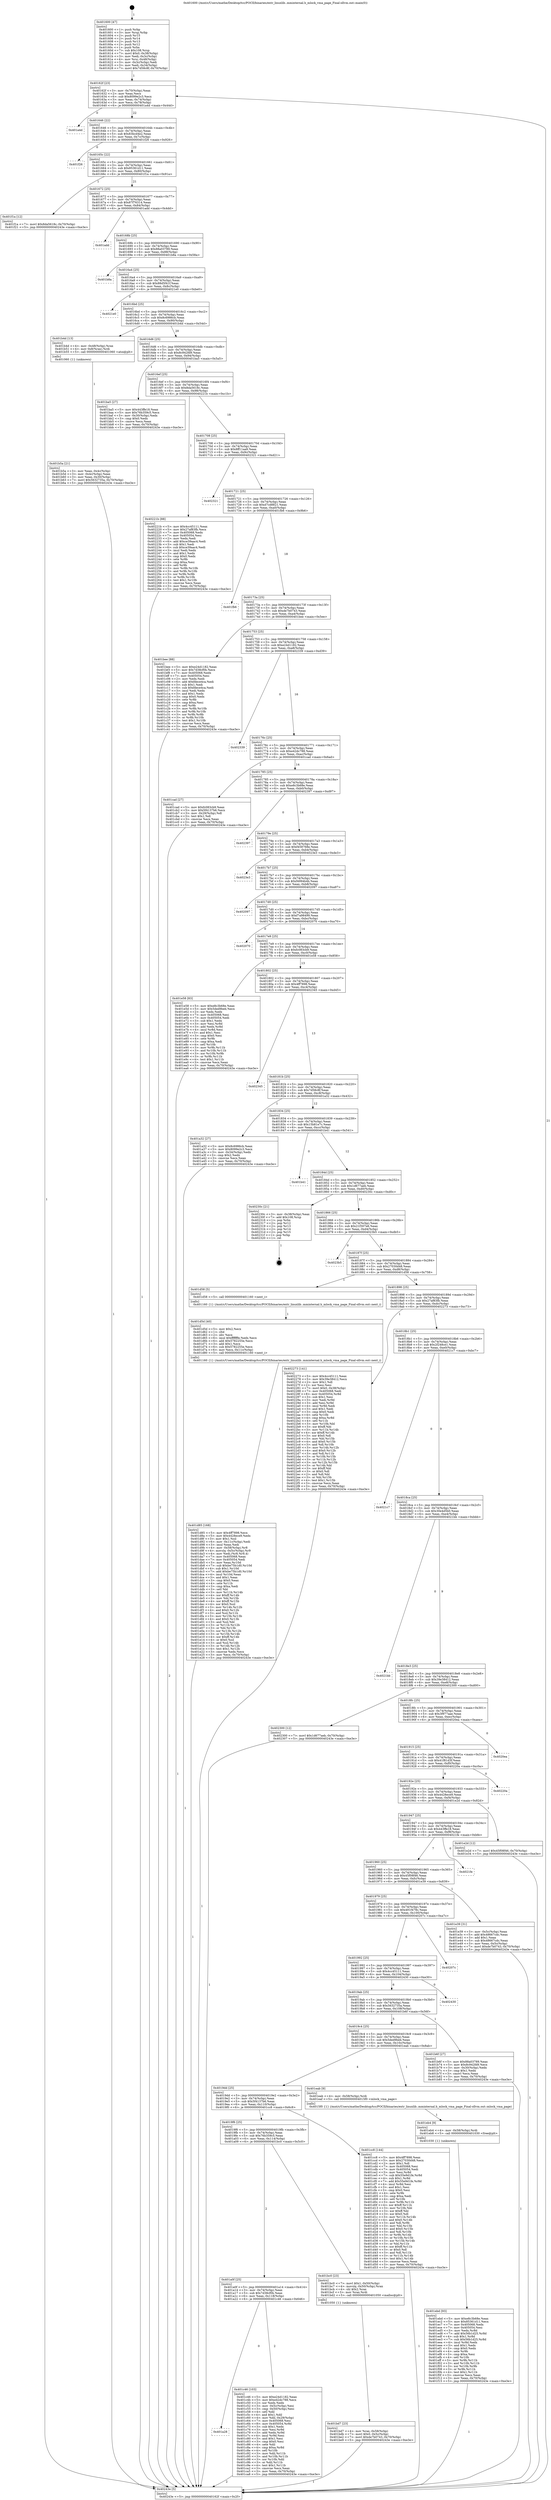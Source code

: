 digraph "0x401600" {
  label = "0x401600 (/mnt/c/Users/mathe/Desktop/tcc/POCII/binaries/extr_linuxlib..mminternal.h_mlock_vma_page_Final-ollvm.out::main(0))"
  labelloc = "t"
  node[shape=record]

  Entry [label="",width=0.3,height=0.3,shape=circle,fillcolor=black,style=filled]
  "0x40162f" [label="{
     0x40162f [23]\l
     | [instrs]\l
     &nbsp;&nbsp;0x40162f \<+3\>: mov -0x70(%rbp),%eax\l
     &nbsp;&nbsp;0x401632 \<+2\>: mov %eax,%ecx\l
     &nbsp;&nbsp;0x401634 \<+6\>: sub $0x8099e2c3,%ecx\l
     &nbsp;&nbsp;0x40163a \<+3\>: mov %eax,-0x74(%rbp)\l
     &nbsp;&nbsp;0x40163d \<+3\>: mov %ecx,-0x78(%rbp)\l
     &nbsp;&nbsp;0x401640 \<+6\>: je 0000000000401a4d \<main+0x44d\>\l
  }"]
  "0x401a4d" [label="{
     0x401a4d\l
  }", style=dashed]
  "0x401646" [label="{
     0x401646 [22]\l
     | [instrs]\l
     &nbsp;&nbsp;0x401646 \<+5\>: jmp 000000000040164b \<main+0x4b\>\l
     &nbsp;&nbsp;0x40164b \<+3\>: mov -0x74(%rbp),%eax\l
     &nbsp;&nbsp;0x40164e \<+5\>: sub $0x83bcd4e2,%eax\l
     &nbsp;&nbsp;0x401653 \<+3\>: mov %eax,-0x7c(%rbp)\l
     &nbsp;&nbsp;0x401656 \<+6\>: je 0000000000401f26 \<main+0x926\>\l
  }"]
  Exit [label="",width=0.3,height=0.3,shape=circle,fillcolor=black,style=filled,peripheries=2]
  "0x401f26" [label="{
     0x401f26\l
  }", style=dashed]
  "0x40165c" [label="{
     0x40165c [22]\l
     | [instrs]\l
     &nbsp;&nbsp;0x40165c \<+5\>: jmp 0000000000401661 \<main+0x61\>\l
     &nbsp;&nbsp;0x401661 \<+3\>: mov -0x74(%rbp),%eax\l
     &nbsp;&nbsp;0x401664 \<+5\>: sub $0x85361d11,%eax\l
     &nbsp;&nbsp;0x401669 \<+3\>: mov %eax,-0x80(%rbp)\l
     &nbsp;&nbsp;0x40166c \<+6\>: je 0000000000401f1a \<main+0x91a\>\l
  }"]
  "0x401ebd" [label="{
     0x401ebd [93]\l
     | [instrs]\l
     &nbsp;&nbsp;0x401ebd \<+5\>: mov $0xe8c3b68e,%eax\l
     &nbsp;&nbsp;0x401ec2 \<+5\>: mov $0x85361d11,%ecx\l
     &nbsp;&nbsp;0x401ec7 \<+7\>: mov 0x405068,%edx\l
     &nbsp;&nbsp;0x401ece \<+7\>: mov 0x405054,%esi\l
     &nbsp;&nbsp;0x401ed5 \<+3\>: mov %edx,%r8d\l
     &nbsp;&nbsp;0x401ed8 \<+7\>: add $0x56b1d25,%r8d\l
     &nbsp;&nbsp;0x401edf \<+4\>: sub $0x1,%r8d\l
     &nbsp;&nbsp;0x401ee3 \<+7\>: sub $0x56b1d25,%r8d\l
     &nbsp;&nbsp;0x401eea \<+4\>: imul %r8d,%edx\l
     &nbsp;&nbsp;0x401eee \<+3\>: and $0x1,%edx\l
     &nbsp;&nbsp;0x401ef1 \<+3\>: cmp $0x0,%edx\l
     &nbsp;&nbsp;0x401ef4 \<+4\>: sete %r9b\l
     &nbsp;&nbsp;0x401ef8 \<+3\>: cmp $0xa,%esi\l
     &nbsp;&nbsp;0x401efb \<+4\>: setl %r10b\l
     &nbsp;&nbsp;0x401eff \<+3\>: mov %r9b,%r11b\l
     &nbsp;&nbsp;0x401f02 \<+3\>: and %r10b,%r11b\l
     &nbsp;&nbsp;0x401f05 \<+3\>: xor %r10b,%r9b\l
     &nbsp;&nbsp;0x401f08 \<+3\>: or %r9b,%r11b\l
     &nbsp;&nbsp;0x401f0b \<+4\>: test $0x1,%r11b\l
     &nbsp;&nbsp;0x401f0f \<+3\>: cmovne %ecx,%eax\l
     &nbsp;&nbsp;0x401f12 \<+3\>: mov %eax,-0x70(%rbp)\l
     &nbsp;&nbsp;0x401f15 \<+5\>: jmp 000000000040243e \<main+0xe3e\>\l
  }"]
  "0x401f1a" [label="{
     0x401f1a [12]\l
     | [instrs]\l
     &nbsp;&nbsp;0x401f1a \<+7\>: movl $0x8da5618c,-0x70(%rbp)\l
     &nbsp;&nbsp;0x401f21 \<+5\>: jmp 000000000040243e \<main+0xe3e\>\l
  }"]
  "0x401672" [label="{
     0x401672 [25]\l
     | [instrs]\l
     &nbsp;&nbsp;0x401672 \<+5\>: jmp 0000000000401677 \<main+0x77\>\l
     &nbsp;&nbsp;0x401677 \<+3\>: mov -0x74(%rbp),%eax\l
     &nbsp;&nbsp;0x40167a \<+5\>: sub $0x87f76314,%eax\l
     &nbsp;&nbsp;0x40167f \<+6\>: mov %eax,-0x84(%rbp)\l
     &nbsp;&nbsp;0x401685 \<+6\>: je 0000000000401add \<main+0x4dd\>\l
  }"]
  "0x401eb4" [label="{
     0x401eb4 [9]\l
     | [instrs]\l
     &nbsp;&nbsp;0x401eb4 \<+4\>: mov -0x58(%rbp),%rdi\l
     &nbsp;&nbsp;0x401eb8 \<+5\>: call 0000000000401030 \<free@plt\>\l
     | [calls]\l
     &nbsp;&nbsp;0x401030 \{1\} (unknown)\l
  }"]
  "0x401add" [label="{
     0x401add\l
  }", style=dashed]
  "0x40168b" [label="{
     0x40168b [25]\l
     | [instrs]\l
     &nbsp;&nbsp;0x40168b \<+5\>: jmp 0000000000401690 \<main+0x90\>\l
     &nbsp;&nbsp;0x401690 \<+3\>: mov -0x74(%rbp),%eax\l
     &nbsp;&nbsp;0x401693 \<+5\>: sub $0x88a03789,%eax\l
     &nbsp;&nbsp;0x401698 \<+6\>: mov %eax,-0x88(%rbp)\l
     &nbsp;&nbsp;0x40169e \<+6\>: je 0000000000401b8a \<main+0x58a\>\l
  }"]
  "0x401d85" [label="{
     0x401d85 [168]\l
     | [instrs]\l
     &nbsp;&nbsp;0x401d85 \<+5\>: mov $0x4ff7898,%ecx\l
     &nbsp;&nbsp;0x401d8a \<+5\>: mov $0x4428ece9,%edx\l
     &nbsp;&nbsp;0x401d8f \<+3\>: mov $0x1,%sil\l
     &nbsp;&nbsp;0x401d92 \<+6\>: mov -0x11c(%rbp),%edi\l
     &nbsp;&nbsp;0x401d98 \<+3\>: imul %eax,%edi\l
     &nbsp;&nbsp;0x401d9b \<+4\>: mov -0x58(%rbp),%r8\l
     &nbsp;&nbsp;0x401d9f \<+4\>: movslq -0x5c(%rbp),%r9\l
     &nbsp;&nbsp;0x401da3 \<+4\>: mov %edi,(%r8,%r9,4)\l
     &nbsp;&nbsp;0x401da7 \<+7\>: mov 0x405068,%eax\l
     &nbsp;&nbsp;0x401dae \<+7\>: mov 0x405054,%edi\l
     &nbsp;&nbsp;0x401db5 \<+3\>: mov %eax,%r10d\l
     &nbsp;&nbsp;0x401db8 \<+7\>: sub $0xbe75b1d0,%r10d\l
     &nbsp;&nbsp;0x401dbf \<+4\>: sub $0x1,%r10d\l
     &nbsp;&nbsp;0x401dc3 \<+7\>: add $0xbe75b1d0,%r10d\l
     &nbsp;&nbsp;0x401dca \<+4\>: imul %r10d,%eax\l
     &nbsp;&nbsp;0x401dce \<+3\>: and $0x1,%eax\l
     &nbsp;&nbsp;0x401dd1 \<+3\>: cmp $0x0,%eax\l
     &nbsp;&nbsp;0x401dd4 \<+4\>: sete %r11b\l
     &nbsp;&nbsp;0x401dd8 \<+3\>: cmp $0xa,%edi\l
     &nbsp;&nbsp;0x401ddb \<+3\>: setl %bl\l
     &nbsp;&nbsp;0x401dde \<+3\>: mov %r11b,%r14b\l
     &nbsp;&nbsp;0x401de1 \<+4\>: xor $0xff,%r14b\l
     &nbsp;&nbsp;0x401de5 \<+3\>: mov %bl,%r15b\l
     &nbsp;&nbsp;0x401de8 \<+4\>: xor $0xff,%r15b\l
     &nbsp;&nbsp;0x401dec \<+4\>: xor $0x0,%sil\l
     &nbsp;&nbsp;0x401df0 \<+3\>: mov %r14b,%r12b\l
     &nbsp;&nbsp;0x401df3 \<+4\>: and $0x0,%r12b\l
     &nbsp;&nbsp;0x401df7 \<+3\>: and %sil,%r11b\l
     &nbsp;&nbsp;0x401dfa \<+3\>: mov %r15b,%r13b\l
     &nbsp;&nbsp;0x401dfd \<+4\>: and $0x0,%r13b\l
     &nbsp;&nbsp;0x401e01 \<+3\>: and %sil,%bl\l
     &nbsp;&nbsp;0x401e04 \<+3\>: or %r11b,%r12b\l
     &nbsp;&nbsp;0x401e07 \<+3\>: or %bl,%r13b\l
     &nbsp;&nbsp;0x401e0a \<+3\>: xor %r13b,%r12b\l
     &nbsp;&nbsp;0x401e0d \<+3\>: or %r15b,%r14b\l
     &nbsp;&nbsp;0x401e10 \<+4\>: xor $0xff,%r14b\l
     &nbsp;&nbsp;0x401e14 \<+4\>: or $0x0,%sil\l
     &nbsp;&nbsp;0x401e18 \<+3\>: and %sil,%r14b\l
     &nbsp;&nbsp;0x401e1b \<+3\>: or %r14b,%r12b\l
     &nbsp;&nbsp;0x401e1e \<+4\>: test $0x1,%r12b\l
     &nbsp;&nbsp;0x401e22 \<+3\>: cmovne %edx,%ecx\l
     &nbsp;&nbsp;0x401e25 \<+3\>: mov %ecx,-0x70(%rbp)\l
     &nbsp;&nbsp;0x401e28 \<+5\>: jmp 000000000040243e \<main+0xe3e\>\l
  }"]
  "0x401b8a" [label="{
     0x401b8a\l
  }", style=dashed]
  "0x4016a4" [label="{
     0x4016a4 [25]\l
     | [instrs]\l
     &nbsp;&nbsp;0x4016a4 \<+5\>: jmp 00000000004016a9 \<main+0xa9\>\l
     &nbsp;&nbsp;0x4016a9 \<+3\>: mov -0x74(%rbp),%eax\l
     &nbsp;&nbsp;0x4016ac \<+5\>: sub $0x88d5f41f,%eax\l
     &nbsp;&nbsp;0x4016b1 \<+6\>: mov %eax,-0x8c(%rbp)\l
     &nbsp;&nbsp;0x4016b7 \<+6\>: je 00000000004021e0 \<main+0xbe0\>\l
  }"]
  "0x401d5d" [label="{
     0x401d5d [40]\l
     | [instrs]\l
     &nbsp;&nbsp;0x401d5d \<+5\>: mov $0x2,%ecx\l
     &nbsp;&nbsp;0x401d62 \<+1\>: cltd\l
     &nbsp;&nbsp;0x401d63 \<+2\>: idiv %ecx\l
     &nbsp;&nbsp;0x401d65 \<+6\>: imul $0xfffffffe,%edx,%ecx\l
     &nbsp;&nbsp;0x401d6b \<+6\>: add $0x5782255e,%ecx\l
     &nbsp;&nbsp;0x401d71 \<+3\>: add $0x1,%ecx\l
     &nbsp;&nbsp;0x401d74 \<+6\>: sub $0x5782255e,%ecx\l
     &nbsp;&nbsp;0x401d7a \<+6\>: mov %ecx,-0x11c(%rbp)\l
     &nbsp;&nbsp;0x401d80 \<+5\>: call 0000000000401160 \<next_i\>\l
     | [calls]\l
     &nbsp;&nbsp;0x401160 \{1\} (/mnt/c/Users/mathe/Desktop/tcc/POCII/binaries/extr_linuxlib..mminternal.h_mlock_vma_page_Final-ollvm.out::next_i)\l
  }"]
  "0x4021e0" [label="{
     0x4021e0\l
  }", style=dashed]
  "0x4016bd" [label="{
     0x4016bd [25]\l
     | [instrs]\l
     &nbsp;&nbsp;0x4016bd \<+5\>: jmp 00000000004016c2 \<main+0xc2\>\l
     &nbsp;&nbsp;0x4016c2 \<+3\>: mov -0x74(%rbp),%eax\l
     &nbsp;&nbsp;0x4016c5 \<+5\>: sub $0x8c6986cb,%eax\l
     &nbsp;&nbsp;0x4016ca \<+6\>: mov %eax,-0x90(%rbp)\l
     &nbsp;&nbsp;0x4016d0 \<+6\>: je 0000000000401b4d \<main+0x54d\>\l
  }"]
  "0x401a28" [label="{
     0x401a28\l
  }", style=dashed]
  "0x401b4d" [label="{
     0x401b4d [13]\l
     | [instrs]\l
     &nbsp;&nbsp;0x401b4d \<+4\>: mov -0x48(%rbp),%rax\l
     &nbsp;&nbsp;0x401b51 \<+4\>: mov 0x8(%rax),%rdi\l
     &nbsp;&nbsp;0x401b55 \<+5\>: call 0000000000401060 \<atoi@plt\>\l
     | [calls]\l
     &nbsp;&nbsp;0x401060 \{1\} (unknown)\l
  }"]
  "0x4016d6" [label="{
     0x4016d6 [25]\l
     | [instrs]\l
     &nbsp;&nbsp;0x4016d6 \<+5\>: jmp 00000000004016db \<main+0xdb\>\l
     &nbsp;&nbsp;0x4016db \<+3\>: mov -0x74(%rbp),%eax\l
     &nbsp;&nbsp;0x4016de \<+5\>: sub $0x8c942fd9,%eax\l
     &nbsp;&nbsp;0x4016e3 \<+6\>: mov %eax,-0x94(%rbp)\l
     &nbsp;&nbsp;0x4016e9 \<+6\>: je 0000000000401ba5 \<main+0x5a5\>\l
  }"]
  "0x401c46" [label="{
     0x401c46 [103]\l
     | [instrs]\l
     &nbsp;&nbsp;0x401c46 \<+5\>: mov $0xe24d1182,%eax\l
     &nbsp;&nbsp;0x401c4b \<+5\>: mov $0xe42dc788,%ecx\l
     &nbsp;&nbsp;0x401c50 \<+2\>: xor %edx,%edx\l
     &nbsp;&nbsp;0x401c52 \<+3\>: mov -0x5c(%rbp),%esi\l
     &nbsp;&nbsp;0x401c55 \<+3\>: cmp -0x50(%rbp),%esi\l
     &nbsp;&nbsp;0x401c58 \<+4\>: setl %dil\l
     &nbsp;&nbsp;0x401c5c \<+4\>: and $0x1,%dil\l
     &nbsp;&nbsp;0x401c60 \<+4\>: mov %dil,-0x29(%rbp)\l
     &nbsp;&nbsp;0x401c64 \<+7\>: mov 0x405068,%esi\l
     &nbsp;&nbsp;0x401c6b \<+8\>: mov 0x405054,%r8d\l
     &nbsp;&nbsp;0x401c73 \<+3\>: sub $0x1,%edx\l
     &nbsp;&nbsp;0x401c76 \<+3\>: mov %esi,%r9d\l
     &nbsp;&nbsp;0x401c79 \<+3\>: add %edx,%r9d\l
     &nbsp;&nbsp;0x401c7c \<+4\>: imul %r9d,%esi\l
     &nbsp;&nbsp;0x401c80 \<+3\>: and $0x1,%esi\l
     &nbsp;&nbsp;0x401c83 \<+3\>: cmp $0x0,%esi\l
     &nbsp;&nbsp;0x401c86 \<+4\>: sete %dil\l
     &nbsp;&nbsp;0x401c8a \<+4\>: cmp $0xa,%r8d\l
     &nbsp;&nbsp;0x401c8e \<+4\>: setl %r10b\l
     &nbsp;&nbsp;0x401c92 \<+3\>: mov %dil,%r11b\l
     &nbsp;&nbsp;0x401c95 \<+3\>: and %r10b,%r11b\l
     &nbsp;&nbsp;0x401c98 \<+3\>: xor %r10b,%dil\l
     &nbsp;&nbsp;0x401c9b \<+3\>: or %dil,%r11b\l
     &nbsp;&nbsp;0x401c9e \<+4\>: test $0x1,%r11b\l
     &nbsp;&nbsp;0x401ca2 \<+3\>: cmovne %ecx,%eax\l
     &nbsp;&nbsp;0x401ca5 \<+3\>: mov %eax,-0x70(%rbp)\l
     &nbsp;&nbsp;0x401ca8 \<+5\>: jmp 000000000040243e \<main+0xe3e\>\l
  }"]
  "0x401ba5" [label="{
     0x401ba5 [27]\l
     | [instrs]\l
     &nbsp;&nbsp;0x401ba5 \<+5\>: mov $0x443ffe18,%eax\l
     &nbsp;&nbsp;0x401baa \<+5\>: mov $0x76b359c5,%ecx\l
     &nbsp;&nbsp;0x401baf \<+3\>: mov -0x30(%rbp),%edx\l
     &nbsp;&nbsp;0x401bb2 \<+3\>: cmp $0x0,%edx\l
     &nbsp;&nbsp;0x401bb5 \<+3\>: cmove %ecx,%eax\l
     &nbsp;&nbsp;0x401bb8 \<+3\>: mov %eax,-0x70(%rbp)\l
     &nbsp;&nbsp;0x401bbb \<+5\>: jmp 000000000040243e \<main+0xe3e\>\l
  }"]
  "0x4016ef" [label="{
     0x4016ef [25]\l
     | [instrs]\l
     &nbsp;&nbsp;0x4016ef \<+5\>: jmp 00000000004016f4 \<main+0xf4\>\l
     &nbsp;&nbsp;0x4016f4 \<+3\>: mov -0x74(%rbp),%eax\l
     &nbsp;&nbsp;0x4016f7 \<+5\>: sub $0x8da5618c,%eax\l
     &nbsp;&nbsp;0x4016fc \<+6\>: mov %eax,-0x98(%rbp)\l
     &nbsp;&nbsp;0x401702 \<+6\>: je 000000000040221b \<main+0xc1b\>\l
  }"]
  "0x401bd7" [label="{
     0x401bd7 [23]\l
     | [instrs]\l
     &nbsp;&nbsp;0x401bd7 \<+4\>: mov %rax,-0x58(%rbp)\l
     &nbsp;&nbsp;0x401bdb \<+7\>: movl $0x0,-0x5c(%rbp)\l
     &nbsp;&nbsp;0x401be2 \<+7\>: movl $0xde7b0743,-0x70(%rbp)\l
     &nbsp;&nbsp;0x401be9 \<+5\>: jmp 000000000040243e \<main+0xe3e\>\l
  }"]
  "0x40221b" [label="{
     0x40221b [88]\l
     | [instrs]\l
     &nbsp;&nbsp;0x40221b \<+5\>: mov $0x4cc45111,%eax\l
     &nbsp;&nbsp;0x402220 \<+5\>: mov $0x27af83fb,%ecx\l
     &nbsp;&nbsp;0x402225 \<+7\>: mov 0x405068,%edx\l
     &nbsp;&nbsp;0x40222c \<+7\>: mov 0x405054,%esi\l
     &nbsp;&nbsp;0x402233 \<+2\>: mov %edx,%edi\l
     &nbsp;&nbsp;0x402235 \<+6\>: add $0xce39aac4,%edi\l
     &nbsp;&nbsp;0x40223b \<+3\>: sub $0x1,%edi\l
     &nbsp;&nbsp;0x40223e \<+6\>: sub $0xce39aac4,%edi\l
     &nbsp;&nbsp;0x402244 \<+3\>: imul %edi,%edx\l
     &nbsp;&nbsp;0x402247 \<+3\>: and $0x1,%edx\l
     &nbsp;&nbsp;0x40224a \<+3\>: cmp $0x0,%edx\l
     &nbsp;&nbsp;0x40224d \<+4\>: sete %r8b\l
     &nbsp;&nbsp;0x402251 \<+3\>: cmp $0xa,%esi\l
     &nbsp;&nbsp;0x402254 \<+4\>: setl %r9b\l
     &nbsp;&nbsp;0x402258 \<+3\>: mov %r8b,%r10b\l
     &nbsp;&nbsp;0x40225b \<+3\>: and %r9b,%r10b\l
     &nbsp;&nbsp;0x40225e \<+3\>: xor %r9b,%r8b\l
     &nbsp;&nbsp;0x402261 \<+3\>: or %r8b,%r10b\l
     &nbsp;&nbsp;0x402264 \<+4\>: test $0x1,%r10b\l
     &nbsp;&nbsp;0x402268 \<+3\>: cmovne %ecx,%eax\l
     &nbsp;&nbsp;0x40226b \<+3\>: mov %eax,-0x70(%rbp)\l
     &nbsp;&nbsp;0x40226e \<+5\>: jmp 000000000040243e \<main+0xe3e\>\l
  }"]
  "0x401708" [label="{
     0x401708 [25]\l
     | [instrs]\l
     &nbsp;&nbsp;0x401708 \<+5\>: jmp 000000000040170d \<main+0x10d\>\l
     &nbsp;&nbsp;0x40170d \<+3\>: mov -0x74(%rbp),%eax\l
     &nbsp;&nbsp;0x401710 \<+5\>: sub $0x8ff11aa9,%eax\l
     &nbsp;&nbsp;0x401715 \<+6\>: mov %eax,-0x9c(%rbp)\l
     &nbsp;&nbsp;0x40171b \<+6\>: je 0000000000402321 \<main+0xd21\>\l
  }"]
  "0x401a0f" [label="{
     0x401a0f [25]\l
     | [instrs]\l
     &nbsp;&nbsp;0x401a0f \<+5\>: jmp 0000000000401a14 \<main+0x414\>\l
     &nbsp;&nbsp;0x401a14 \<+3\>: mov -0x74(%rbp),%eax\l
     &nbsp;&nbsp;0x401a17 \<+5\>: sub $0x7d38cf0b,%eax\l
     &nbsp;&nbsp;0x401a1c \<+6\>: mov %eax,-0x118(%rbp)\l
     &nbsp;&nbsp;0x401a22 \<+6\>: je 0000000000401c46 \<main+0x646\>\l
  }"]
  "0x402321" [label="{
     0x402321\l
  }", style=dashed]
  "0x401721" [label="{
     0x401721 [25]\l
     | [instrs]\l
     &nbsp;&nbsp;0x401721 \<+5\>: jmp 0000000000401726 \<main+0x126\>\l
     &nbsp;&nbsp;0x401726 \<+3\>: mov -0x74(%rbp),%eax\l
     &nbsp;&nbsp;0x401729 \<+5\>: sub $0xd7cd8821,%eax\l
     &nbsp;&nbsp;0x40172e \<+6\>: mov %eax,-0xa0(%rbp)\l
     &nbsp;&nbsp;0x401734 \<+6\>: je 0000000000401fb6 \<main+0x9b6\>\l
  }"]
  "0x401bc0" [label="{
     0x401bc0 [23]\l
     | [instrs]\l
     &nbsp;&nbsp;0x401bc0 \<+7\>: movl $0x1,-0x50(%rbp)\l
     &nbsp;&nbsp;0x401bc7 \<+4\>: movslq -0x50(%rbp),%rax\l
     &nbsp;&nbsp;0x401bcb \<+4\>: shl $0x2,%rax\l
     &nbsp;&nbsp;0x401bcf \<+3\>: mov %rax,%rdi\l
     &nbsp;&nbsp;0x401bd2 \<+5\>: call 0000000000401050 \<malloc@plt\>\l
     | [calls]\l
     &nbsp;&nbsp;0x401050 \{1\} (unknown)\l
  }"]
  "0x401fb6" [label="{
     0x401fb6\l
  }", style=dashed]
  "0x40173a" [label="{
     0x40173a [25]\l
     | [instrs]\l
     &nbsp;&nbsp;0x40173a \<+5\>: jmp 000000000040173f \<main+0x13f\>\l
     &nbsp;&nbsp;0x40173f \<+3\>: mov -0x74(%rbp),%eax\l
     &nbsp;&nbsp;0x401742 \<+5\>: sub $0xde7b0743,%eax\l
     &nbsp;&nbsp;0x401747 \<+6\>: mov %eax,-0xa4(%rbp)\l
     &nbsp;&nbsp;0x40174d \<+6\>: je 0000000000401bee \<main+0x5ee\>\l
  }"]
  "0x4019f6" [label="{
     0x4019f6 [25]\l
     | [instrs]\l
     &nbsp;&nbsp;0x4019f6 \<+5\>: jmp 00000000004019fb \<main+0x3fb\>\l
     &nbsp;&nbsp;0x4019fb \<+3\>: mov -0x74(%rbp),%eax\l
     &nbsp;&nbsp;0x4019fe \<+5\>: sub $0x76b359c5,%eax\l
     &nbsp;&nbsp;0x401a03 \<+6\>: mov %eax,-0x114(%rbp)\l
     &nbsp;&nbsp;0x401a09 \<+6\>: je 0000000000401bc0 \<main+0x5c0\>\l
  }"]
  "0x401bee" [label="{
     0x401bee [88]\l
     | [instrs]\l
     &nbsp;&nbsp;0x401bee \<+5\>: mov $0xe24d1182,%eax\l
     &nbsp;&nbsp;0x401bf3 \<+5\>: mov $0x7d38cf0b,%ecx\l
     &nbsp;&nbsp;0x401bf8 \<+7\>: mov 0x405068,%edx\l
     &nbsp;&nbsp;0x401bff \<+7\>: mov 0x405054,%esi\l
     &nbsp;&nbsp;0x401c06 \<+2\>: mov %edx,%edi\l
     &nbsp;&nbsp;0x401c08 \<+6\>: add $0xfdece4ca,%edi\l
     &nbsp;&nbsp;0x401c0e \<+3\>: sub $0x1,%edi\l
     &nbsp;&nbsp;0x401c11 \<+6\>: sub $0xfdece4ca,%edi\l
     &nbsp;&nbsp;0x401c17 \<+3\>: imul %edi,%edx\l
     &nbsp;&nbsp;0x401c1a \<+3\>: and $0x1,%edx\l
     &nbsp;&nbsp;0x401c1d \<+3\>: cmp $0x0,%edx\l
     &nbsp;&nbsp;0x401c20 \<+4\>: sete %r8b\l
     &nbsp;&nbsp;0x401c24 \<+3\>: cmp $0xa,%esi\l
     &nbsp;&nbsp;0x401c27 \<+4\>: setl %r9b\l
     &nbsp;&nbsp;0x401c2b \<+3\>: mov %r8b,%r10b\l
     &nbsp;&nbsp;0x401c2e \<+3\>: and %r9b,%r10b\l
     &nbsp;&nbsp;0x401c31 \<+3\>: xor %r9b,%r8b\l
     &nbsp;&nbsp;0x401c34 \<+3\>: or %r8b,%r10b\l
     &nbsp;&nbsp;0x401c37 \<+4\>: test $0x1,%r10b\l
     &nbsp;&nbsp;0x401c3b \<+3\>: cmovne %ecx,%eax\l
     &nbsp;&nbsp;0x401c3e \<+3\>: mov %eax,-0x70(%rbp)\l
     &nbsp;&nbsp;0x401c41 \<+5\>: jmp 000000000040243e \<main+0xe3e\>\l
  }"]
  "0x401753" [label="{
     0x401753 [25]\l
     | [instrs]\l
     &nbsp;&nbsp;0x401753 \<+5\>: jmp 0000000000401758 \<main+0x158\>\l
     &nbsp;&nbsp;0x401758 \<+3\>: mov -0x74(%rbp),%eax\l
     &nbsp;&nbsp;0x40175b \<+5\>: sub $0xe24d1182,%eax\l
     &nbsp;&nbsp;0x401760 \<+6\>: mov %eax,-0xa8(%rbp)\l
     &nbsp;&nbsp;0x401766 \<+6\>: je 0000000000402339 \<main+0xd39\>\l
  }"]
  "0x401cc8" [label="{
     0x401cc8 [144]\l
     | [instrs]\l
     &nbsp;&nbsp;0x401cc8 \<+5\>: mov $0x4ff7898,%eax\l
     &nbsp;&nbsp;0x401ccd \<+5\>: mov $0x27030d48,%ecx\l
     &nbsp;&nbsp;0x401cd2 \<+2\>: mov $0x1,%dl\l
     &nbsp;&nbsp;0x401cd4 \<+7\>: mov 0x405068,%esi\l
     &nbsp;&nbsp;0x401cdb \<+7\>: mov 0x405054,%edi\l
     &nbsp;&nbsp;0x401ce2 \<+3\>: mov %esi,%r8d\l
     &nbsp;&nbsp;0x401ce5 \<+7\>: sub $0x55e9d1fe,%r8d\l
     &nbsp;&nbsp;0x401cec \<+4\>: sub $0x1,%r8d\l
     &nbsp;&nbsp;0x401cf0 \<+7\>: add $0x55e9d1fe,%r8d\l
     &nbsp;&nbsp;0x401cf7 \<+4\>: imul %r8d,%esi\l
     &nbsp;&nbsp;0x401cfb \<+3\>: and $0x1,%esi\l
     &nbsp;&nbsp;0x401cfe \<+3\>: cmp $0x0,%esi\l
     &nbsp;&nbsp;0x401d01 \<+4\>: sete %r9b\l
     &nbsp;&nbsp;0x401d05 \<+3\>: cmp $0xa,%edi\l
     &nbsp;&nbsp;0x401d08 \<+4\>: setl %r10b\l
     &nbsp;&nbsp;0x401d0c \<+3\>: mov %r9b,%r11b\l
     &nbsp;&nbsp;0x401d0f \<+4\>: xor $0xff,%r11b\l
     &nbsp;&nbsp;0x401d13 \<+3\>: mov %r10b,%bl\l
     &nbsp;&nbsp;0x401d16 \<+3\>: xor $0xff,%bl\l
     &nbsp;&nbsp;0x401d19 \<+3\>: xor $0x0,%dl\l
     &nbsp;&nbsp;0x401d1c \<+3\>: mov %r11b,%r14b\l
     &nbsp;&nbsp;0x401d1f \<+4\>: and $0x0,%r14b\l
     &nbsp;&nbsp;0x401d23 \<+3\>: and %dl,%r9b\l
     &nbsp;&nbsp;0x401d26 \<+3\>: mov %bl,%r15b\l
     &nbsp;&nbsp;0x401d29 \<+4\>: and $0x0,%r15b\l
     &nbsp;&nbsp;0x401d2d \<+3\>: and %dl,%r10b\l
     &nbsp;&nbsp;0x401d30 \<+3\>: or %r9b,%r14b\l
     &nbsp;&nbsp;0x401d33 \<+3\>: or %r10b,%r15b\l
     &nbsp;&nbsp;0x401d36 \<+3\>: xor %r15b,%r14b\l
     &nbsp;&nbsp;0x401d39 \<+3\>: or %bl,%r11b\l
     &nbsp;&nbsp;0x401d3c \<+4\>: xor $0xff,%r11b\l
     &nbsp;&nbsp;0x401d40 \<+3\>: or $0x0,%dl\l
     &nbsp;&nbsp;0x401d43 \<+3\>: and %dl,%r11b\l
     &nbsp;&nbsp;0x401d46 \<+3\>: or %r11b,%r14b\l
     &nbsp;&nbsp;0x401d49 \<+4\>: test $0x1,%r14b\l
     &nbsp;&nbsp;0x401d4d \<+3\>: cmovne %ecx,%eax\l
     &nbsp;&nbsp;0x401d50 \<+3\>: mov %eax,-0x70(%rbp)\l
     &nbsp;&nbsp;0x401d53 \<+5\>: jmp 000000000040243e \<main+0xe3e\>\l
  }"]
  "0x402339" [label="{
     0x402339\l
  }", style=dashed]
  "0x40176c" [label="{
     0x40176c [25]\l
     | [instrs]\l
     &nbsp;&nbsp;0x40176c \<+5\>: jmp 0000000000401771 \<main+0x171\>\l
     &nbsp;&nbsp;0x401771 \<+3\>: mov -0x74(%rbp),%eax\l
     &nbsp;&nbsp;0x401774 \<+5\>: sub $0xe42dc788,%eax\l
     &nbsp;&nbsp;0x401779 \<+6\>: mov %eax,-0xac(%rbp)\l
     &nbsp;&nbsp;0x40177f \<+6\>: je 0000000000401cad \<main+0x6ad\>\l
  }"]
  "0x4019dd" [label="{
     0x4019dd [25]\l
     | [instrs]\l
     &nbsp;&nbsp;0x4019dd \<+5\>: jmp 00000000004019e2 \<main+0x3e2\>\l
     &nbsp;&nbsp;0x4019e2 \<+3\>: mov -0x74(%rbp),%eax\l
     &nbsp;&nbsp;0x4019e5 \<+5\>: sub $0x5f4137b6,%eax\l
     &nbsp;&nbsp;0x4019ea \<+6\>: mov %eax,-0x110(%rbp)\l
     &nbsp;&nbsp;0x4019f0 \<+6\>: je 0000000000401cc8 \<main+0x6c8\>\l
  }"]
  "0x401cad" [label="{
     0x401cad [27]\l
     | [instrs]\l
     &nbsp;&nbsp;0x401cad \<+5\>: mov $0xfc083cb9,%eax\l
     &nbsp;&nbsp;0x401cb2 \<+5\>: mov $0x5f4137b6,%ecx\l
     &nbsp;&nbsp;0x401cb7 \<+3\>: mov -0x29(%rbp),%dl\l
     &nbsp;&nbsp;0x401cba \<+3\>: test $0x1,%dl\l
     &nbsp;&nbsp;0x401cbd \<+3\>: cmovne %ecx,%eax\l
     &nbsp;&nbsp;0x401cc0 \<+3\>: mov %eax,-0x70(%rbp)\l
     &nbsp;&nbsp;0x401cc3 \<+5\>: jmp 000000000040243e \<main+0xe3e\>\l
  }"]
  "0x401785" [label="{
     0x401785 [25]\l
     | [instrs]\l
     &nbsp;&nbsp;0x401785 \<+5\>: jmp 000000000040178a \<main+0x18a\>\l
     &nbsp;&nbsp;0x40178a \<+3\>: mov -0x74(%rbp),%eax\l
     &nbsp;&nbsp;0x40178d \<+5\>: sub $0xe8c3b68e,%eax\l
     &nbsp;&nbsp;0x401792 \<+6\>: mov %eax,-0xb0(%rbp)\l
     &nbsp;&nbsp;0x401798 \<+6\>: je 0000000000402397 \<main+0xd97\>\l
  }"]
  "0x401eab" [label="{
     0x401eab [9]\l
     | [instrs]\l
     &nbsp;&nbsp;0x401eab \<+4\>: mov -0x58(%rbp),%rdi\l
     &nbsp;&nbsp;0x401eaf \<+5\>: call 00000000004015f0 \<mlock_vma_page\>\l
     | [calls]\l
     &nbsp;&nbsp;0x4015f0 \{1\} (/mnt/c/Users/mathe/Desktop/tcc/POCII/binaries/extr_linuxlib..mminternal.h_mlock_vma_page_Final-ollvm.out::mlock_vma_page)\l
  }"]
  "0x402397" [label="{
     0x402397\l
  }", style=dashed]
  "0x40179e" [label="{
     0x40179e [25]\l
     | [instrs]\l
     &nbsp;&nbsp;0x40179e \<+5\>: jmp 00000000004017a3 \<main+0x1a3\>\l
     &nbsp;&nbsp;0x4017a3 \<+3\>: mov -0x74(%rbp),%eax\l
     &nbsp;&nbsp;0x4017a6 \<+5\>: sub $0xf458768e,%eax\l
     &nbsp;&nbsp;0x4017ab \<+6\>: mov %eax,-0xb4(%rbp)\l
     &nbsp;&nbsp;0x4017b1 \<+6\>: je 00000000004023e3 \<main+0xde3\>\l
  }"]
  "0x4019c4" [label="{
     0x4019c4 [25]\l
     | [instrs]\l
     &nbsp;&nbsp;0x4019c4 \<+5\>: jmp 00000000004019c9 \<main+0x3c9\>\l
     &nbsp;&nbsp;0x4019c9 \<+3\>: mov -0x74(%rbp),%eax\l
     &nbsp;&nbsp;0x4019cc \<+5\>: sub $0x5ded9beb,%eax\l
     &nbsp;&nbsp;0x4019d1 \<+6\>: mov %eax,-0x10c(%rbp)\l
     &nbsp;&nbsp;0x4019d7 \<+6\>: je 0000000000401eab \<main+0x8ab\>\l
  }"]
  "0x4023e3" [label="{
     0x4023e3\l
  }", style=dashed]
  "0x4017b7" [label="{
     0x4017b7 [25]\l
     | [instrs]\l
     &nbsp;&nbsp;0x4017b7 \<+5\>: jmp 00000000004017bc \<main+0x1bc\>\l
     &nbsp;&nbsp;0x4017bc \<+3\>: mov -0x74(%rbp),%eax\l
     &nbsp;&nbsp;0x4017bf \<+5\>: sub $0xf4994b4b,%eax\l
     &nbsp;&nbsp;0x4017c4 \<+6\>: mov %eax,-0xb8(%rbp)\l
     &nbsp;&nbsp;0x4017ca \<+6\>: je 0000000000402097 \<main+0xa97\>\l
  }"]
  "0x401b6f" [label="{
     0x401b6f [27]\l
     | [instrs]\l
     &nbsp;&nbsp;0x401b6f \<+5\>: mov $0x88a03789,%eax\l
     &nbsp;&nbsp;0x401b74 \<+5\>: mov $0x8c942fd9,%ecx\l
     &nbsp;&nbsp;0x401b79 \<+3\>: mov -0x30(%rbp),%edx\l
     &nbsp;&nbsp;0x401b7c \<+3\>: cmp $0x1,%edx\l
     &nbsp;&nbsp;0x401b7f \<+3\>: cmovl %ecx,%eax\l
     &nbsp;&nbsp;0x401b82 \<+3\>: mov %eax,-0x70(%rbp)\l
     &nbsp;&nbsp;0x401b85 \<+5\>: jmp 000000000040243e \<main+0xe3e\>\l
  }"]
  "0x402097" [label="{
     0x402097\l
  }", style=dashed]
  "0x4017d0" [label="{
     0x4017d0 [25]\l
     | [instrs]\l
     &nbsp;&nbsp;0x4017d0 \<+5\>: jmp 00000000004017d5 \<main+0x1d5\>\l
     &nbsp;&nbsp;0x4017d5 \<+3\>: mov -0x74(%rbp),%eax\l
     &nbsp;&nbsp;0x4017d8 \<+5\>: sub $0xf7a98499,%eax\l
     &nbsp;&nbsp;0x4017dd \<+6\>: mov %eax,-0xbc(%rbp)\l
     &nbsp;&nbsp;0x4017e3 \<+6\>: je 0000000000402070 \<main+0xa70\>\l
  }"]
  "0x4019ab" [label="{
     0x4019ab [25]\l
     | [instrs]\l
     &nbsp;&nbsp;0x4019ab \<+5\>: jmp 00000000004019b0 \<main+0x3b0\>\l
     &nbsp;&nbsp;0x4019b0 \<+3\>: mov -0x74(%rbp),%eax\l
     &nbsp;&nbsp;0x4019b3 \<+5\>: sub $0x5632735a,%eax\l
     &nbsp;&nbsp;0x4019b8 \<+6\>: mov %eax,-0x108(%rbp)\l
     &nbsp;&nbsp;0x4019be \<+6\>: je 0000000000401b6f \<main+0x56f\>\l
  }"]
  "0x402070" [label="{
     0x402070\l
  }", style=dashed]
  "0x4017e9" [label="{
     0x4017e9 [25]\l
     | [instrs]\l
     &nbsp;&nbsp;0x4017e9 \<+5\>: jmp 00000000004017ee \<main+0x1ee\>\l
     &nbsp;&nbsp;0x4017ee \<+3\>: mov -0x74(%rbp),%eax\l
     &nbsp;&nbsp;0x4017f1 \<+5\>: sub $0xfc083cb9,%eax\l
     &nbsp;&nbsp;0x4017f6 \<+6\>: mov %eax,-0xc0(%rbp)\l
     &nbsp;&nbsp;0x4017fc \<+6\>: je 0000000000401e58 \<main+0x858\>\l
  }"]
  "0x402430" [label="{
     0x402430\l
  }", style=dashed]
  "0x401e58" [label="{
     0x401e58 [83]\l
     | [instrs]\l
     &nbsp;&nbsp;0x401e58 \<+5\>: mov $0xe8c3b68e,%eax\l
     &nbsp;&nbsp;0x401e5d \<+5\>: mov $0x5ded9beb,%ecx\l
     &nbsp;&nbsp;0x401e62 \<+2\>: xor %edx,%edx\l
     &nbsp;&nbsp;0x401e64 \<+7\>: mov 0x405068,%esi\l
     &nbsp;&nbsp;0x401e6b \<+7\>: mov 0x405054,%edi\l
     &nbsp;&nbsp;0x401e72 \<+3\>: sub $0x1,%edx\l
     &nbsp;&nbsp;0x401e75 \<+3\>: mov %esi,%r8d\l
     &nbsp;&nbsp;0x401e78 \<+3\>: add %edx,%r8d\l
     &nbsp;&nbsp;0x401e7b \<+4\>: imul %r8d,%esi\l
     &nbsp;&nbsp;0x401e7f \<+3\>: and $0x1,%esi\l
     &nbsp;&nbsp;0x401e82 \<+3\>: cmp $0x0,%esi\l
     &nbsp;&nbsp;0x401e85 \<+4\>: sete %r9b\l
     &nbsp;&nbsp;0x401e89 \<+3\>: cmp $0xa,%edi\l
     &nbsp;&nbsp;0x401e8c \<+4\>: setl %r10b\l
     &nbsp;&nbsp;0x401e90 \<+3\>: mov %r9b,%r11b\l
     &nbsp;&nbsp;0x401e93 \<+3\>: and %r10b,%r11b\l
     &nbsp;&nbsp;0x401e96 \<+3\>: xor %r10b,%r9b\l
     &nbsp;&nbsp;0x401e99 \<+3\>: or %r9b,%r11b\l
     &nbsp;&nbsp;0x401e9c \<+4\>: test $0x1,%r11b\l
     &nbsp;&nbsp;0x401ea0 \<+3\>: cmovne %ecx,%eax\l
     &nbsp;&nbsp;0x401ea3 \<+3\>: mov %eax,-0x70(%rbp)\l
     &nbsp;&nbsp;0x401ea6 \<+5\>: jmp 000000000040243e \<main+0xe3e\>\l
  }"]
  "0x401802" [label="{
     0x401802 [25]\l
     | [instrs]\l
     &nbsp;&nbsp;0x401802 \<+5\>: jmp 0000000000401807 \<main+0x207\>\l
     &nbsp;&nbsp;0x401807 \<+3\>: mov -0x74(%rbp),%eax\l
     &nbsp;&nbsp;0x40180a \<+5\>: sub $0x4ff7898,%eax\l
     &nbsp;&nbsp;0x40180f \<+6\>: mov %eax,-0xc4(%rbp)\l
     &nbsp;&nbsp;0x401815 \<+6\>: je 0000000000402345 \<main+0xd45\>\l
  }"]
  "0x401992" [label="{
     0x401992 [25]\l
     | [instrs]\l
     &nbsp;&nbsp;0x401992 \<+5\>: jmp 0000000000401997 \<main+0x397\>\l
     &nbsp;&nbsp;0x401997 \<+3\>: mov -0x74(%rbp),%eax\l
     &nbsp;&nbsp;0x40199a \<+5\>: sub $0x4cc45111,%eax\l
     &nbsp;&nbsp;0x40199f \<+6\>: mov %eax,-0x104(%rbp)\l
     &nbsp;&nbsp;0x4019a5 \<+6\>: je 0000000000402430 \<main+0xe30\>\l
  }"]
  "0x402345" [label="{
     0x402345\l
  }", style=dashed]
  "0x40181b" [label="{
     0x40181b [25]\l
     | [instrs]\l
     &nbsp;&nbsp;0x40181b \<+5\>: jmp 0000000000401820 \<main+0x220\>\l
     &nbsp;&nbsp;0x401820 \<+3\>: mov -0x74(%rbp),%eax\l
     &nbsp;&nbsp;0x401823 \<+5\>: sub $0x7d58c8f,%eax\l
     &nbsp;&nbsp;0x401828 \<+6\>: mov %eax,-0xc8(%rbp)\l
     &nbsp;&nbsp;0x40182e \<+6\>: je 0000000000401a32 \<main+0x432\>\l
  }"]
  "0x40207c" [label="{
     0x40207c\l
  }", style=dashed]
  "0x401a32" [label="{
     0x401a32 [27]\l
     | [instrs]\l
     &nbsp;&nbsp;0x401a32 \<+5\>: mov $0x8c6986cb,%eax\l
     &nbsp;&nbsp;0x401a37 \<+5\>: mov $0x8099e2c3,%ecx\l
     &nbsp;&nbsp;0x401a3c \<+3\>: mov -0x34(%rbp),%edx\l
     &nbsp;&nbsp;0x401a3f \<+3\>: cmp $0x2,%edx\l
     &nbsp;&nbsp;0x401a42 \<+3\>: cmovne %ecx,%eax\l
     &nbsp;&nbsp;0x401a45 \<+3\>: mov %eax,-0x70(%rbp)\l
     &nbsp;&nbsp;0x401a48 \<+5\>: jmp 000000000040243e \<main+0xe3e\>\l
  }"]
  "0x401834" [label="{
     0x401834 [25]\l
     | [instrs]\l
     &nbsp;&nbsp;0x401834 \<+5\>: jmp 0000000000401839 \<main+0x239\>\l
     &nbsp;&nbsp;0x401839 \<+3\>: mov -0x74(%rbp),%eax\l
     &nbsp;&nbsp;0x40183c \<+5\>: sub $0x15b81e7c,%eax\l
     &nbsp;&nbsp;0x401841 \<+6\>: mov %eax,-0xcc(%rbp)\l
     &nbsp;&nbsp;0x401847 \<+6\>: je 0000000000401b41 \<main+0x541\>\l
  }"]
  "0x40243e" [label="{
     0x40243e [5]\l
     | [instrs]\l
     &nbsp;&nbsp;0x40243e \<+5\>: jmp 000000000040162f \<main+0x2f\>\l
  }"]
  "0x401600" [label="{
     0x401600 [47]\l
     | [instrs]\l
     &nbsp;&nbsp;0x401600 \<+1\>: push %rbp\l
     &nbsp;&nbsp;0x401601 \<+3\>: mov %rsp,%rbp\l
     &nbsp;&nbsp;0x401604 \<+2\>: push %r15\l
     &nbsp;&nbsp;0x401606 \<+2\>: push %r14\l
     &nbsp;&nbsp;0x401608 \<+2\>: push %r13\l
     &nbsp;&nbsp;0x40160a \<+2\>: push %r12\l
     &nbsp;&nbsp;0x40160c \<+1\>: push %rbx\l
     &nbsp;&nbsp;0x40160d \<+7\>: sub $0x108,%rsp\l
     &nbsp;&nbsp;0x401614 \<+7\>: movl $0x0,-0x38(%rbp)\l
     &nbsp;&nbsp;0x40161b \<+3\>: mov %edi,-0x3c(%rbp)\l
     &nbsp;&nbsp;0x40161e \<+4\>: mov %rsi,-0x48(%rbp)\l
     &nbsp;&nbsp;0x401622 \<+3\>: mov -0x3c(%rbp),%edi\l
     &nbsp;&nbsp;0x401625 \<+3\>: mov %edi,-0x34(%rbp)\l
     &nbsp;&nbsp;0x401628 \<+7\>: movl $0x7d58c8f,-0x70(%rbp)\l
  }"]
  "0x401b5a" [label="{
     0x401b5a [21]\l
     | [instrs]\l
     &nbsp;&nbsp;0x401b5a \<+3\>: mov %eax,-0x4c(%rbp)\l
     &nbsp;&nbsp;0x401b5d \<+3\>: mov -0x4c(%rbp),%eax\l
     &nbsp;&nbsp;0x401b60 \<+3\>: mov %eax,-0x30(%rbp)\l
     &nbsp;&nbsp;0x401b63 \<+7\>: movl $0x5632735a,-0x70(%rbp)\l
     &nbsp;&nbsp;0x401b6a \<+5\>: jmp 000000000040243e \<main+0xe3e\>\l
  }"]
  "0x401979" [label="{
     0x401979 [25]\l
     | [instrs]\l
     &nbsp;&nbsp;0x401979 \<+5\>: jmp 000000000040197e \<main+0x37e\>\l
     &nbsp;&nbsp;0x40197e \<+3\>: mov -0x74(%rbp),%eax\l
     &nbsp;&nbsp;0x401981 \<+5\>: sub $0x491f478c,%eax\l
     &nbsp;&nbsp;0x401986 \<+6\>: mov %eax,-0x100(%rbp)\l
     &nbsp;&nbsp;0x40198c \<+6\>: je 000000000040207c \<main+0xa7c\>\l
  }"]
  "0x401b41" [label="{
     0x401b41\l
  }", style=dashed]
  "0x40184d" [label="{
     0x40184d [25]\l
     | [instrs]\l
     &nbsp;&nbsp;0x40184d \<+5\>: jmp 0000000000401852 \<main+0x252\>\l
     &nbsp;&nbsp;0x401852 \<+3\>: mov -0x74(%rbp),%eax\l
     &nbsp;&nbsp;0x401855 \<+5\>: sub $0x1d677aeb,%eax\l
     &nbsp;&nbsp;0x40185a \<+6\>: mov %eax,-0xd0(%rbp)\l
     &nbsp;&nbsp;0x401860 \<+6\>: je 000000000040230c \<main+0xd0c\>\l
  }"]
  "0x401e39" [label="{
     0x401e39 [31]\l
     | [instrs]\l
     &nbsp;&nbsp;0x401e39 \<+3\>: mov -0x5c(%rbp),%eax\l
     &nbsp;&nbsp;0x401e3c \<+5\>: add $0x48667cdc,%eax\l
     &nbsp;&nbsp;0x401e41 \<+3\>: add $0x1,%eax\l
     &nbsp;&nbsp;0x401e44 \<+5\>: sub $0x48667cdc,%eax\l
     &nbsp;&nbsp;0x401e49 \<+3\>: mov %eax,-0x5c(%rbp)\l
     &nbsp;&nbsp;0x401e4c \<+7\>: movl $0xde7b0743,-0x70(%rbp)\l
     &nbsp;&nbsp;0x401e53 \<+5\>: jmp 000000000040243e \<main+0xe3e\>\l
  }"]
  "0x40230c" [label="{
     0x40230c [21]\l
     | [instrs]\l
     &nbsp;&nbsp;0x40230c \<+3\>: mov -0x38(%rbp),%eax\l
     &nbsp;&nbsp;0x40230f \<+7\>: add $0x108,%rsp\l
     &nbsp;&nbsp;0x402316 \<+1\>: pop %rbx\l
     &nbsp;&nbsp;0x402317 \<+2\>: pop %r12\l
     &nbsp;&nbsp;0x402319 \<+2\>: pop %r13\l
     &nbsp;&nbsp;0x40231b \<+2\>: pop %r14\l
     &nbsp;&nbsp;0x40231d \<+2\>: pop %r15\l
     &nbsp;&nbsp;0x40231f \<+1\>: pop %rbp\l
     &nbsp;&nbsp;0x402320 \<+1\>: ret\l
  }"]
  "0x401866" [label="{
     0x401866 [25]\l
     | [instrs]\l
     &nbsp;&nbsp;0x401866 \<+5\>: jmp 000000000040186b \<main+0x26b\>\l
     &nbsp;&nbsp;0x40186b \<+3\>: mov -0x74(%rbp),%eax\l
     &nbsp;&nbsp;0x40186e \<+5\>: sub $0x21f307e6,%eax\l
     &nbsp;&nbsp;0x401873 \<+6\>: mov %eax,-0xd4(%rbp)\l
     &nbsp;&nbsp;0x401879 \<+6\>: je 00000000004023b5 \<main+0xdb5\>\l
  }"]
  "0x401960" [label="{
     0x401960 [25]\l
     | [instrs]\l
     &nbsp;&nbsp;0x401960 \<+5\>: jmp 0000000000401965 \<main+0x365\>\l
     &nbsp;&nbsp;0x401965 \<+3\>: mov -0x74(%rbp),%eax\l
     &nbsp;&nbsp;0x401968 \<+5\>: sub $0x45f08f46,%eax\l
     &nbsp;&nbsp;0x40196d \<+6\>: mov %eax,-0xfc(%rbp)\l
     &nbsp;&nbsp;0x401973 \<+6\>: je 0000000000401e39 \<main+0x839\>\l
  }"]
  "0x4023b5" [label="{
     0x4023b5\l
  }", style=dashed]
  "0x40187f" [label="{
     0x40187f [25]\l
     | [instrs]\l
     &nbsp;&nbsp;0x40187f \<+5\>: jmp 0000000000401884 \<main+0x284\>\l
     &nbsp;&nbsp;0x401884 \<+3\>: mov -0x74(%rbp),%eax\l
     &nbsp;&nbsp;0x401887 \<+5\>: sub $0x27030d48,%eax\l
     &nbsp;&nbsp;0x40188c \<+6\>: mov %eax,-0xd8(%rbp)\l
     &nbsp;&nbsp;0x401892 \<+6\>: je 0000000000401d58 \<main+0x758\>\l
  }"]
  "0x4021fe" [label="{
     0x4021fe\l
  }", style=dashed]
  "0x401d58" [label="{
     0x401d58 [5]\l
     | [instrs]\l
     &nbsp;&nbsp;0x401d58 \<+5\>: call 0000000000401160 \<next_i\>\l
     | [calls]\l
     &nbsp;&nbsp;0x401160 \{1\} (/mnt/c/Users/mathe/Desktop/tcc/POCII/binaries/extr_linuxlib..mminternal.h_mlock_vma_page_Final-ollvm.out::next_i)\l
  }"]
  "0x401898" [label="{
     0x401898 [25]\l
     | [instrs]\l
     &nbsp;&nbsp;0x401898 \<+5\>: jmp 000000000040189d \<main+0x29d\>\l
     &nbsp;&nbsp;0x40189d \<+3\>: mov -0x74(%rbp),%eax\l
     &nbsp;&nbsp;0x4018a0 \<+5\>: sub $0x27af83fb,%eax\l
     &nbsp;&nbsp;0x4018a5 \<+6\>: mov %eax,-0xdc(%rbp)\l
     &nbsp;&nbsp;0x4018ab \<+6\>: je 0000000000402273 \<main+0xc73\>\l
  }"]
  "0x401947" [label="{
     0x401947 [25]\l
     | [instrs]\l
     &nbsp;&nbsp;0x401947 \<+5\>: jmp 000000000040194c \<main+0x34c\>\l
     &nbsp;&nbsp;0x40194c \<+3\>: mov -0x74(%rbp),%eax\l
     &nbsp;&nbsp;0x40194f \<+5\>: sub $0x443ffe18,%eax\l
     &nbsp;&nbsp;0x401954 \<+6\>: mov %eax,-0xf8(%rbp)\l
     &nbsp;&nbsp;0x40195a \<+6\>: je 00000000004021fe \<main+0xbfe\>\l
  }"]
  "0x402273" [label="{
     0x402273 [141]\l
     | [instrs]\l
     &nbsp;&nbsp;0x402273 \<+5\>: mov $0x4cc45111,%eax\l
     &nbsp;&nbsp;0x402278 \<+5\>: mov $0x39e38412,%ecx\l
     &nbsp;&nbsp;0x40227d \<+2\>: mov $0x1,%dl\l
     &nbsp;&nbsp;0x40227f \<+2\>: xor %esi,%esi\l
     &nbsp;&nbsp;0x402281 \<+7\>: movl $0x0,-0x38(%rbp)\l
     &nbsp;&nbsp;0x402288 \<+7\>: mov 0x405068,%edi\l
     &nbsp;&nbsp;0x40228f \<+8\>: mov 0x405054,%r8d\l
     &nbsp;&nbsp;0x402297 \<+3\>: sub $0x1,%esi\l
     &nbsp;&nbsp;0x40229a \<+3\>: mov %edi,%r9d\l
     &nbsp;&nbsp;0x40229d \<+3\>: add %esi,%r9d\l
     &nbsp;&nbsp;0x4022a0 \<+4\>: imul %r9d,%edi\l
     &nbsp;&nbsp;0x4022a4 \<+3\>: and $0x1,%edi\l
     &nbsp;&nbsp;0x4022a7 \<+3\>: cmp $0x0,%edi\l
     &nbsp;&nbsp;0x4022aa \<+4\>: sete %r10b\l
     &nbsp;&nbsp;0x4022ae \<+4\>: cmp $0xa,%r8d\l
     &nbsp;&nbsp;0x4022b2 \<+4\>: setl %r11b\l
     &nbsp;&nbsp;0x4022b6 \<+3\>: mov %r10b,%bl\l
     &nbsp;&nbsp;0x4022b9 \<+3\>: xor $0xff,%bl\l
     &nbsp;&nbsp;0x4022bc \<+3\>: mov %r11b,%r14b\l
     &nbsp;&nbsp;0x4022bf \<+4\>: xor $0xff,%r14b\l
     &nbsp;&nbsp;0x4022c3 \<+3\>: xor $0x0,%dl\l
     &nbsp;&nbsp;0x4022c6 \<+3\>: mov %bl,%r15b\l
     &nbsp;&nbsp;0x4022c9 \<+4\>: and $0x0,%r15b\l
     &nbsp;&nbsp;0x4022cd \<+3\>: and %dl,%r10b\l
     &nbsp;&nbsp;0x4022d0 \<+3\>: mov %r14b,%r12b\l
     &nbsp;&nbsp;0x4022d3 \<+4\>: and $0x0,%r12b\l
     &nbsp;&nbsp;0x4022d7 \<+3\>: and %dl,%r11b\l
     &nbsp;&nbsp;0x4022da \<+3\>: or %r10b,%r15b\l
     &nbsp;&nbsp;0x4022dd \<+3\>: or %r11b,%r12b\l
     &nbsp;&nbsp;0x4022e0 \<+3\>: xor %r12b,%r15b\l
     &nbsp;&nbsp;0x4022e3 \<+3\>: or %r14b,%bl\l
     &nbsp;&nbsp;0x4022e6 \<+3\>: xor $0xff,%bl\l
     &nbsp;&nbsp;0x4022e9 \<+3\>: or $0x0,%dl\l
     &nbsp;&nbsp;0x4022ec \<+2\>: and %dl,%bl\l
     &nbsp;&nbsp;0x4022ee \<+3\>: or %bl,%r15b\l
     &nbsp;&nbsp;0x4022f1 \<+4\>: test $0x1,%r15b\l
     &nbsp;&nbsp;0x4022f5 \<+3\>: cmovne %ecx,%eax\l
     &nbsp;&nbsp;0x4022f8 \<+3\>: mov %eax,-0x70(%rbp)\l
     &nbsp;&nbsp;0x4022fb \<+5\>: jmp 000000000040243e \<main+0xe3e\>\l
  }"]
  "0x4018b1" [label="{
     0x4018b1 [25]\l
     | [instrs]\l
     &nbsp;&nbsp;0x4018b1 \<+5\>: jmp 00000000004018b6 \<main+0x2b6\>\l
     &nbsp;&nbsp;0x4018b6 \<+3\>: mov -0x74(%rbp),%eax\l
     &nbsp;&nbsp;0x4018b9 \<+5\>: sub $0x2f248ce1,%eax\l
     &nbsp;&nbsp;0x4018be \<+6\>: mov %eax,-0xe0(%rbp)\l
     &nbsp;&nbsp;0x4018c4 \<+6\>: je 00000000004021c7 \<main+0xbc7\>\l
  }"]
  "0x401e2d" [label="{
     0x401e2d [12]\l
     | [instrs]\l
     &nbsp;&nbsp;0x401e2d \<+7\>: movl $0x45f08f46,-0x70(%rbp)\l
     &nbsp;&nbsp;0x401e34 \<+5\>: jmp 000000000040243e \<main+0xe3e\>\l
  }"]
  "0x4021c7" [label="{
     0x4021c7\l
  }", style=dashed]
  "0x4018ca" [label="{
     0x4018ca [25]\l
     | [instrs]\l
     &nbsp;&nbsp;0x4018ca \<+5\>: jmp 00000000004018cf \<main+0x2cf\>\l
     &nbsp;&nbsp;0x4018cf \<+3\>: mov -0x74(%rbp),%eax\l
     &nbsp;&nbsp;0x4018d2 \<+5\>: sub $0x30e4d5b0,%eax\l
     &nbsp;&nbsp;0x4018d7 \<+6\>: mov %eax,-0xe4(%rbp)\l
     &nbsp;&nbsp;0x4018dd \<+6\>: je 00000000004021bb \<main+0xbbb\>\l
  }"]
  "0x40192e" [label="{
     0x40192e [25]\l
     | [instrs]\l
     &nbsp;&nbsp;0x40192e \<+5\>: jmp 0000000000401933 \<main+0x333\>\l
     &nbsp;&nbsp;0x401933 \<+3\>: mov -0x74(%rbp),%eax\l
     &nbsp;&nbsp;0x401936 \<+5\>: sub $0x4428ece9,%eax\l
     &nbsp;&nbsp;0x40193b \<+6\>: mov %eax,-0xf4(%rbp)\l
     &nbsp;&nbsp;0x401941 \<+6\>: je 0000000000401e2d \<main+0x82d\>\l
  }"]
  "0x4021bb" [label="{
     0x4021bb\l
  }", style=dashed]
  "0x4018e3" [label="{
     0x4018e3 [25]\l
     | [instrs]\l
     &nbsp;&nbsp;0x4018e3 \<+5\>: jmp 00000000004018e8 \<main+0x2e8\>\l
     &nbsp;&nbsp;0x4018e8 \<+3\>: mov -0x74(%rbp),%eax\l
     &nbsp;&nbsp;0x4018eb \<+5\>: sub $0x39e38412,%eax\l
     &nbsp;&nbsp;0x4018f0 \<+6\>: mov %eax,-0xe8(%rbp)\l
     &nbsp;&nbsp;0x4018f6 \<+6\>: je 0000000000402300 \<main+0xd00\>\l
  }"]
  "0x40220a" [label="{
     0x40220a\l
  }", style=dashed]
  "0x402300" [label="{
     0x402300 [12]\l
     | [instrs]\l
     &nbsp;&nbsp;0x402300 \<+7\>: movl $0x1d677aeb,-0x70(%rbp)\l
     &nbsp;&nbsp;0x402307 \<+5\>: jmp 000000000040243e \<main+0xe3e\>\l
  }"]
  "0x4018fc" [label="{
     0x4018fc [25]\l
     | [instrs]\l
     &nbsp;&nbsp;0x4018fc \<+5\>: jmp 0000000000401901 \<main+0x301\>\l
     &nbsp;&nbsp;0x401901 \<+3\>: mov -0x74(%rbp),%eax\l
     &nbsp;&nbsp;0x401904 \<+5\>: sub $0x3f977aae,%eax\l
     &nbsp;&nbsp;0x401909 \<+6\>: mov %eax,-0xec(%rbp)\l
     &nbsp;&nbsp;0x40190f \<+6\>: je 00000000004020ea \<main+0xaea\>\l
  }"]
  "0x401915" [label="{
     0x401915 [25]\l
     | [instrs]\l
     &nbsp;&nbsp;0x401915 \<+5\>: jmp 000000000040191a \<main+0x31a\>\l
     &nbsp;&nbsp;0x40191a \<+3\>: mov -0x74(%rbp),%eax\l
     &nbsp;&nbsp;0x40191d \<+5\>: sub $0x41f81d3f,%eax\l
     &nbsp;&nbsp;0x401922 \<+6\>: mov %eax,-0xf0(%rbp)\l
     &nbsp;&nbsp;0x401928 \<+6\>: je 000000000040220a \<main+0xc0a\>\l
  }"]
  "0x4020ea" [label="{
     0x4020ea\l
  }", style=dashed]
  Entry -> "0x401600" [label=" 1"]
  "0x40162f" -> "0x401a4d" [label=" 0"]
  "0x40162f" -> "0x401646" [label=" 22"]
  "0x40230c" -> Exit [label=" 1"]
  "0x401646" -> "0x401f26" [label=" 0"]
  "0x401646" -> "0x40165c" [label=" 22"]
  "0x402300" -> "0x40243e" [label=" 1"]
  "0x40165c" -> "0x401f1a" [label=" 1"]
  "0x40165c" -> "0x401672" [label=" 21"]
  "0x402273" -> "0x40243e" [label=" 1"]
  "0x401672" -> "0x401add" [label=" 0"]
  "0x401672" -> "0x40168b" [label=" 21"]
  "0x40221b" -> "0x40243e" [label=" 1"]
  "0x40168b" -> "0x401b8a" [label=" 0"]
  "0x40168b" -> "0x4016a4" [label=" 21"]
  "0x401f1a" -> "0x40243e" [label=" 1"]
  "0x4016a4" -> "0x4021e0" [label=" 0"]
  "0x4016a4" -> "0x4016bd" [label=" 21"]
  "0x401ebd" -> "0x40243e" [label=" 1"]
  "0x4016bd" -> "0x401b4d" [label=" 1"]
  "0x4016bd" -> "0x4016d6" [label=" 20"]
  "0x401eb4" -> "0x401ebd" [label=" 1"]
  "0x4016d6" -> "0x401ba5" [label=" 1"]
  "0x4016d6" -> "0x4016ef" [label=" 19"]
  "0x401eab" -> "0x401eb4" [label=" 1"]
  "0x4016ef" -> "0x40221b" [label=" 1"]
  "0x4016ef" -> "0x401708" [label=" 18"]
  "0x401e39" -> "0x40243e" [label=" 1"]
  "0x401708" -> "0x402321" [label=" 0"]
  "0x401708" -> "0x401721" [label=" 18"]
  "0x401e2d" -> "0x40243e" [label=" 1"]
  "0x401721" -> "0x401fb6" [label=" 0"]
  "0x401721" -> "0x40173a" [label=" 18"]
  "0x401d85" -> "0x40243e" [label=" 1"]
  "0x40173a" -> "0x401bee" [label=" 2"]
  "0x40173a" -> "0x401753" [label=" 16"]
  "0x401d58" -> "0x401d5d" [label=" 1"]
  "0x401753" -> "0x402339" [label=" 0"]
  "0x401753" -> "0x40176c" [label=" 16"]
  "0x401cc8" -> "0x40243e" [label=" 1"]
  "0x40176c" -> "0x401cad" [label=" 2"]
  "0x40176c" -> "0x401785" [label=" 14"]
  "0x401c46" -> "0x40243e" [label=" 2"]
  "0x401785" -> "0x402397" [label=" 0"]
  "0x401785" -> "0x40179e" [label=" 14"]
  "0x401a0f" -> "0x401a28" [label=" 0"]
  "0x40179e" -> "0x4023e3" [label=" 0"]
  "0x40179e" -> "0x4017b7" [label=" 14"]
  "0x401e58" -> "0x40243e" [label=" 1"]
  "0x4017b7" -> "0x402097" [label=" 0"]
  "0x4017b7" -> "0x4017d0" [label=" 14"]
  "0x401bee" -> "0x40243e" [label=" 2"]
  "0x4017d0" -> "0x402070" [label=" 0"]
  "0x4017d0" -> "0x4017e9" [label=" 14"]
  "0x401bc0" -> "0x401bd7" [label=" 1"]
  "0x4017e9" -> "0x401e58" [label=" 1"]
  "0x4017e9" -> "0x401802" [label=" 13"]
  "0x4019f6" -> "0x401a0f" [label=" 2"]
  "0x401802" -> "0x402345" [label=" 0"]
  "0x401802" -> "0x40181b" [label=" 13"]
  "0x401d5d" -> "0x401d85" [label=" 1"]
  "0x40181b" -> "0x401a32" [label=" 1"]
  "0x40181b" -> "0x401834" [label=" 12"]
  "0x401a32" -> "0x40243e" [label=" 1"]
  "0x401600" -> "0x40162f" [label=" 1"]
  "0x40243e" -> "0x40162f" [label=" 21"]
  "0x401b4d" -> "0x401b5a" [label=" 1"]
  "0x401b5a" -> "0x40243e" [label=" 1"]
  "0x4019dd" -> "0x4019f6" [label=" 3"]
  "0x401834" -> "0x401b41" [label=" 0"]
  "0x401834" -> "0x40184d" [label=" 12"]
  "0x401cad" -> "0x40243e" [label=" 2"]
  "0x40184d" -> "0x40230c" [label=" 1"]
  "0x40184d" -> "0x401866" [label=" 11"]
  "0x4019c4" -> "0x4019dd" [label=" 4"]
  "0x401866" -> "0x4023b5" [label=" 0"]
  "0x401866" -> "0x40187f" [label=" 11"]
  "0x401a0f" -> "0x401c46" [label=" 2"]
  "0x40187f" -> "0x401d58" [label=" 1"]
  "0x40187f" -> "0x401898" [label=" 10"]
  "0x401ba5" -> "0x40243e" [label=" 1"]
  "0x401898" -> "0x402273" [label=" 1"]
  "0x401898" -> "0x4018b1" [label=" 9"]
  "0x4019ab" -> "0x4019c4" [label=" 5"]
  "0x4018b1" -> "0x4021c7" [label=" 0"]
  "0x4018b1" -> "0x4018ca" [label=" 9"]
  "0x4019ab" -> "0x401b6f" [label=" 1"]
  "0x4018ca" -> "0x4021bb" [label=" 0"]
  "0x4018ca" -> "0x4018e3" [label=" 9"]
  "0x401992" -> "0x4019ab" [label=" 6"]
  "0x4018e3" -> "0x402300" [label=" 1"]
  "0x4018e3" -> "0x4018fc" [label=" 8"]
  "0x401992" -> "0x402430" [label=" 0"]
  "0x4018fc" -> "0x4020ea" [label=" 0"]
  "0x4018fc" -> "0x401915" [label=" 8"]
  "0x4019f6" -> "0x401bc0" [label=" 1"]
  "0x401915" -> "0x40220a" [label=" 0"]
  "0x401915" -> "0x40192e" [label=" 8"]
  "0x401bd7" -> "0x40243e" [label=" 1"]
  "0x40192e" -> "0x401e2d" [label=" 1"]
  "0x40192e" -> "0x401947" [label=" 7"]
  "0x401b6f" -> "0x40243e" [label=" 1"]
  "0x401947" -> "0x4021fe" [label=" 0"]
  "0x401947" -> "0x401960" [label=" 7"]
  "0x4019c4" -> "0x401eab" [label=" 1"]
  "0x401960" -> "0x401e39" [label=" 1"]
  "0x401960" -> "0x401979" [label=" 6"]
  "0x4019dd" -> "0x401cc8" [label=" 1"]
  "0x401979" -> "0x40207c" [label=" 0"]
  "0x401979" -> "0x401992" [label=" 6"]
}
